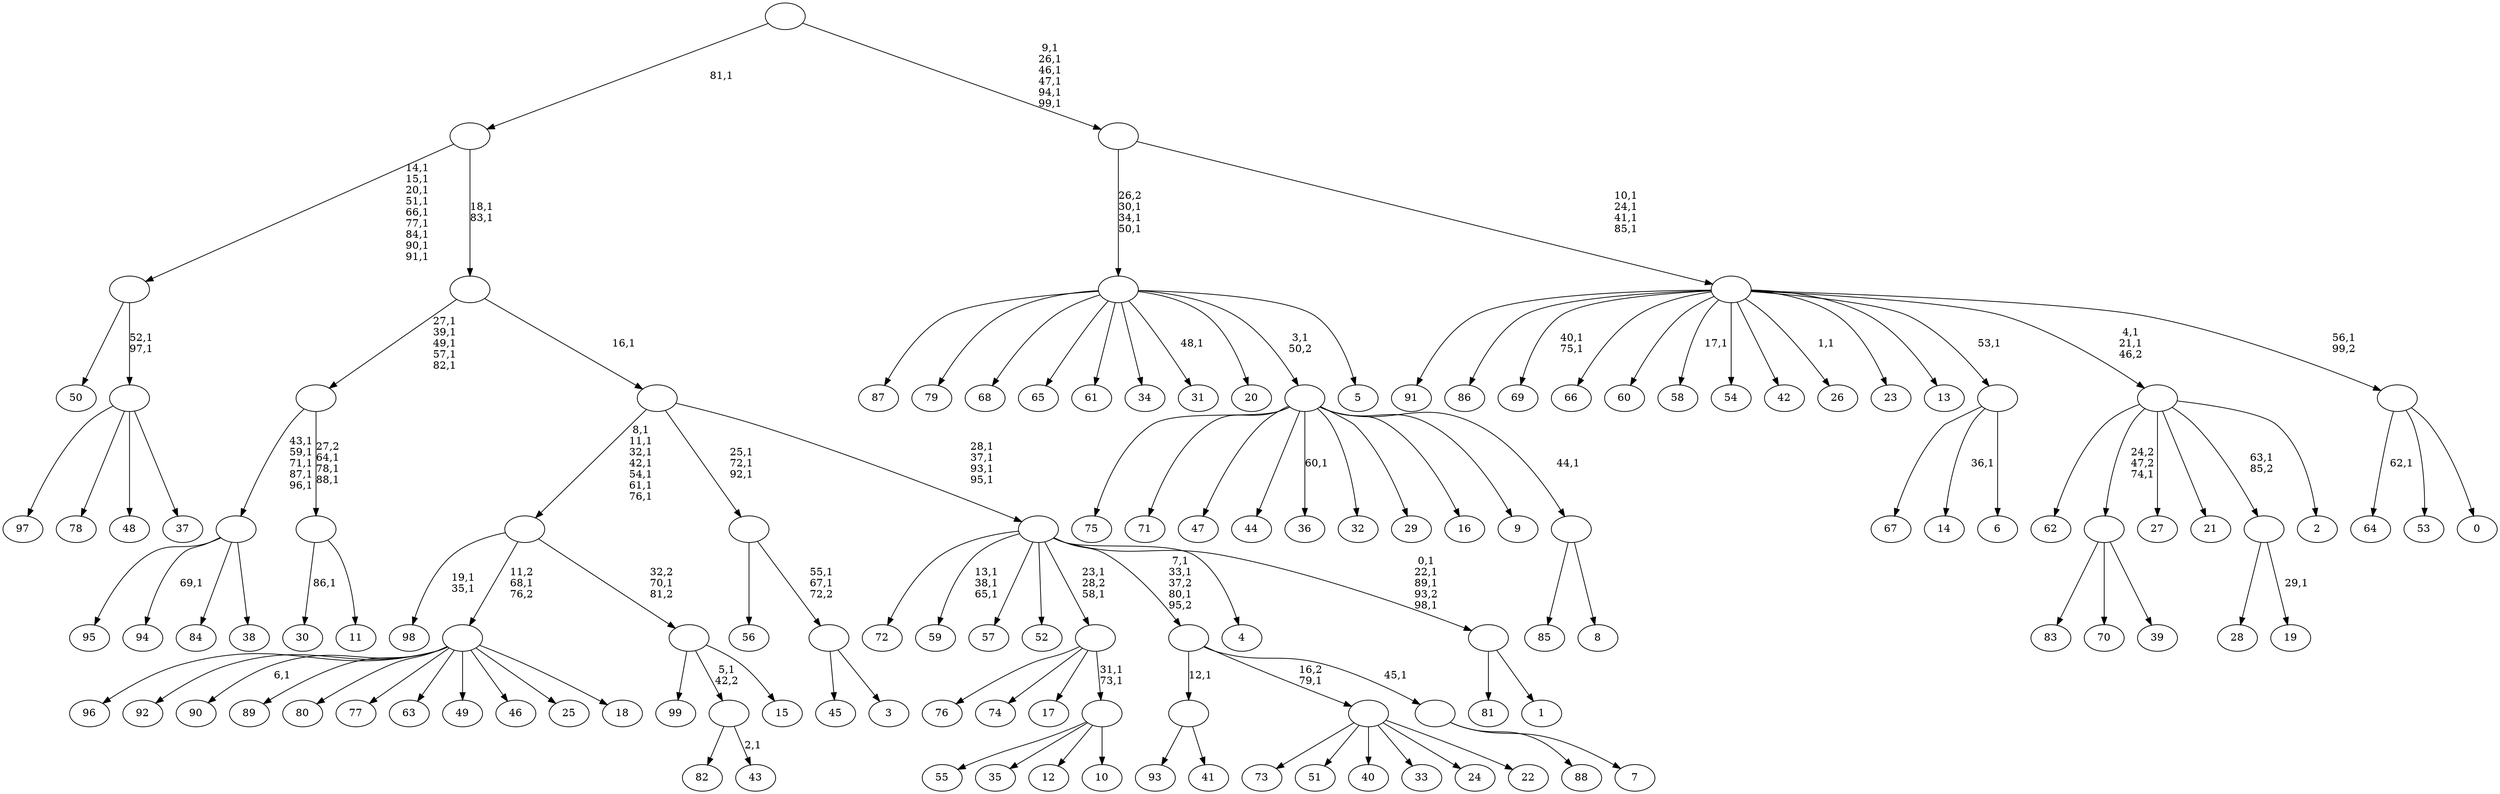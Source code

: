 digraph T {
	200 [label="99"]
	199 [label="98"]
	196 [label="97"]
	195 [label="96"]
	194 [label="95"]
	193 [label="94"]
	191 [label="93"]
	190 [label="92"]
	189 [label="91"]
	188 [label="90"]
	186 [label="89"]
	185 [label="88"]
	184 [label="87"]
	183 [label="86"]
	182 [label="85"]
	181 [label="84"]
	180 [label="83"]
	179 [label="82"]
	178 [label="81"]
	177 [label="80"]
	176 [label="79"]
	175 [label="78"]
	174 [label="77"]
	173 [label="76"]
	172 [label="75"]
	171 [label="74"]
	170 [label="73"]
	169 [label="72"]
	168 [label="71"]
	167 [label="70"]
	166 [label="69"]
	163 [label="68"]
	162 [label="67"]
	161 [label="66"]
	160 [label="65"]
	159 [label="64"]
	157 [label="63"]
	156 [label="62"]
	155 [label="61"]
	154 [label="60"]
	153 [label="59"]
	149 [label="58"]
	147 [label="57"]
	146 [label="56"]
	145 [label="55"]
	144 [label="54"]
	143 [label="53"]
	142 [label="52"]
	141 [label="51"]
	140 [label="50"]
	139 [label="49"]
	138 [label="48"]
	137 [label="47"]
	136 [label="46"]
	135 [label="45"]
	134 [label="44"]
	133 [label="43"]
	131 [label=""]
	130 [label="42"]
	129 [label="41"]
	128 [label=""]
	127 [label="40"]
	126 [label="39"]
	125 [label=""]
	124 [label="38"]
	123 [label=""]
	118 [label="37"]
	117 [label=""]
	115 [label=""]
	106 [label="36"]
	104 [label="35"]
	103 [label="34"]
	102 [label="33"]
	101 [label="32"]
	100 [label="31"]
	98 [label="30"]
	96 [label="29"]
	95 [label="28"]
	94 [label="27"]
	93 [label="26"]
	91 [label="25"]
	90 [label="24"]
	89 [label="23"]
	88 [label="22"]
	87 [label=""]
	86 [label="21"]
	85 [label="20"]
	84 [label="19"]
	82 [label=""]
	81 [label="18"]
	80 [label=""]
	79 [label="17"]
	78 [label="16"]
	77 [label="15"]
	76 [label=""]
	75 [label=""]
	68 [label="14"]
	66 [label="13"]
	65 [label="12"]
	64 [label="11"]
	63 [label=""]
	60 [label=""]
	55 [label="10"]
	54 [label=""]
	52 [label=""]
	50 [label="9"]
	49 [label="8"]
	48 [label=""]
	47 [label=""]
	46 [label="7"]
	45 [label=""]
	44 [label=""]
	41 [label="6"]
	40 [label=""]
	39 [label="5"]
	38 [label=""]
	35 [label="4"]
	34 [label="3"]
	33 [label=""]
	31 [label=""]
	28 [label="2"]
	27 [label=""]
	25 [label="1"]
	24 [label=""]
	20 [label=""]
	16 [label=""]
	15 [label=""]
	13 [label=""]
	12 [label="0"]
	11 [label=""]
	10 [label=""]
	6 [label=""]
	0 [label=""]
	131 -> 133 [label="2,1"]
	131 -> 179 [label=""]
	128 -> 191 [label=""]
	128 -> 129 [label=""]
	125 -> 180 [label=""]
	125 -> 167 [label=""]
	125 -> 126 [label=""]
	123 -> 193 [label="69,1"]
	123 -> 194 [label=""]
	123 -> 181 [label=""]
	123 -> 124 [label=""]
	117 -> 196 [label=""]
	117 -> 175 [label=""]
	117 -> 138 [label=""]
	117 -> 118 [label=""]
	115 -> 117 [label="52,1\n97,1"]
	115 -> 140 [label=""]
	87 -> 170 [label=""]
	87 -> 141 [label=""]
	87 -> 127 [label=""]
	87 -> 102 [label=""]
	87 -> 90 [label=""]
	87 -> 88 [label=""]
	82 -> 84 [label="29,1"]
	82 -> 95 [label=""]
	80 -> 188 [label="6,1"]
	80 -> 195 [label=""]
	80 -> 190 [label=""]
	80 -> 186 [label=""]
	80 -> 177 [label=""]
	80 -> 174 [label=""]
	80 -> 157 [label=""]
	80 -> 139 [label=""]
	80 -> 136 [label=""]
	80 -> 91 [label=""]
	80 -> 81 [label=""]
	76 -> 200 [label=""]
	76 -> 131 [label="5,1\n42,2"]
	76 -> 77 [label=""]
	75 -> 199 [label="19,1\n35,1"]
	75 -> 80 [label="11,2\n68,1\n76,2"]
	75 -> 76 [label="32,2\n70,1\n81,2"]
	63 -> 98 [label="86,1"]
	63 -> 64 [label=""]
	60 -> 63 [label="27,2\n64,1\n78,1\n88,1"]
	60 -> 123 [label="43,1\n59,1\n71,1\n87,1\n96,1"]
	54 -> 145 [label=""]
	54 -> 104 [label=""]
	54 -> 65 [label=""]
	54 -> 55 [label=""]
	52 -> 54 [label="31,1\n73,1"]
	52 -> 173 [label=""]
	52 -> 171 [label=""]
	52 -> 79 [label=""]
	48 -> 182 [label=""]
	48 -> 49 [label=""]
	47 -> 106 [label="60,1"]
	47 -> 172 [label=""]
	47 -> 168 [label=""]
	47 -> 137 [label=""]
	47 -> 134 [label=""]
	47 -> 101 [label=""]
	47 -> 96 [label=""]
	47 -> 78 [label=""]
	47 -> 50 [label=""]
	47 -> 48 [label="44,1"]
	45 -> 185 [label=""]
	45 -> 46 [label=""]
	44 -> 128 [label="12,1"]
	44 -> 87 [label="16,2\n79,1"]
	44 -> 45 [label="45,1"]
	40 -> 68 [label="36,1"]
	40 -> 162 [label=""]
	40 -> 41 [label=""]
	38 -> 100 [label="48,1"]
	38 -> 184 [label=""]
	38 -> 176 [label=""]
	38 -> 163 [label=""]
	38 -> 160 [label=""]
	38 -> 155 [label=""]
	38 -> 103 [label=""]
	38 -> 85 [label=""]
	38 -> 47 [label="3,1\n50,2"]
	38 -> 39 [label=""]
	33 -> 135 [label=""]
	33 -> 34 [label=""]
	31 -> 33 [label="55,1\n67,1\n72,2"]
	31 -> 146 [label=""]
	27 -> 156 [label=""]
	27 -> 125 [label="24,2\n47,2\n74,1"]
	27 -> 94 [label=""]
	27 -> 86 [label=""]
	27 -> 82 [label="63,1\n85,2"]
	27 -> 28 [label=""]
	24 -> 178 [label=""]
	24 -> 25 [label=""]
	20 -> 24 [label="0,1\n22,1\n89,1\n93,2\n98,1"]
	20 -> 44 [label="7,1\n33,1\n37,2\n80,1\n95,2"]
	20 -> 52 [label="23,1\n28,2\n58,1"]
	20 -> 153 [label="13,1\n38,1\n65,1"]
	20 -> 169 [label=""]
	20 -> 147 [label=""]
	20 -> 142 [label=""]
	20 -> 35 [label=""]
	16 -> 20 [label="28,1\n37,1\n93,1\n95,1"]
	16 -> 31 [label="25,1\n72,1\n92,1"]
	16 -> 75 [label="8,1\n11,1\n32,1\n42,1\n54,1\n61,1\n76,1"]
	15 -> 60 [label="27,1\n39,1\n49,1\n57,1\n82,1"]
	15 -> 16 [label="16,1"]
	13 -> 15 [label="18,1\n83,1"]
	13 -> 115 [label="14,1\n15,1\n20,1\n51,1\n66,1\n77,1\n84,1\n90,1\n91,1"]
	11 -> 159 [label="62,1"]
	11 -> 143 [label=""]
	11 -> 12 [label=""]
	10 -> 27 [label="4,1\n21,1\n46,2"]
	10 -> 93 [label="1,1"]
	10 -> 149 [label="17,1"]
	10 -> 166 [label="40,1\n75,1"]
	10 -> 189 [label=""]
	10 -> 183 [label=""]
	10 -> 161 [label=""]
	10 -> 154 [label=""]
	10 -> 144 [label=""]
	10 -> 130 [label=""]
	10 -> 89 [label=""]
	10 -> 66 [label=""]
	10 -> 40 [label="53,1"]
	10 -> 11 [label="56,1\n99,2"]
	6 -> 10 [label="10,1\n24,1\n41,1\n85,1"]
	6 -> 38 [label="26,2\n30,1\n34,1\n50,1"]
	0 -> 6 [label="9,1\n26,1\n46,1\n47,1\n94,1\n99,1"]
	0 -> 13 [label="81,1"]
}

